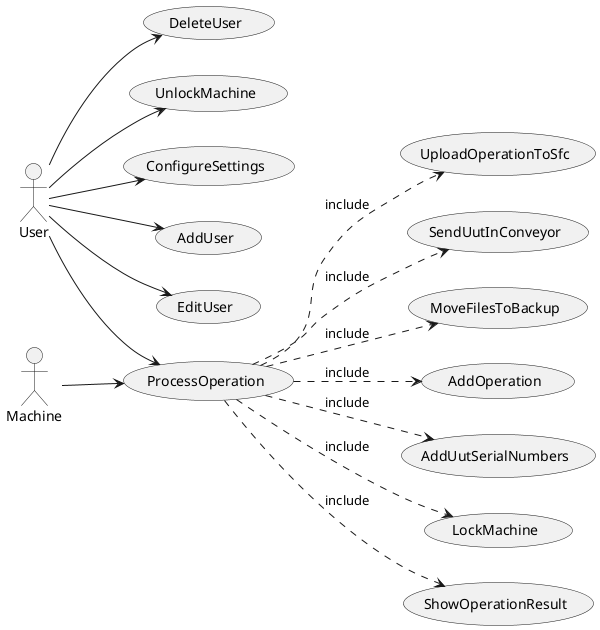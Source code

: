 @startuml Use cases
left to right direction

usecase (ProcessOperation)
usecase (UploadOperationToSfc)
usecase (SendUutInConveyor)
usecase (MoveFilesToBackup)
usecase (AddOperation)
usecase (AddUutSerialNumbers)
usecase (LockMachine)
usecase (UnlockMachine)
usecase (ShowOperationResult)

:User: --> (ProcessOperation)
:User: --> (UnlockMachine)
:User: --> (ConfigureSettings)
:User: --> (AddUser)
:User: --> (EditUser)
:User: --> (DeleteUser)

:Machine: --> (ProcessOperation)
(ProcessOperation) ..> (UploadOperationToSfc) : "include"
(ProcessOperation) ..> (SendUutInConveyor) : "include"
(ProcessOperation) ..> (MoveFilesToBackup) : "include"
(ProcessOperation) ..> (AddOperation) : "include"
(ProcessOperation) ..> (AddUutSerialNumbers) : "include"
(ProcessOperation) ..> (LockMachine) : "include"
(ProcessOperation) ..> (ShowOperationResult) : "include"

@enduml